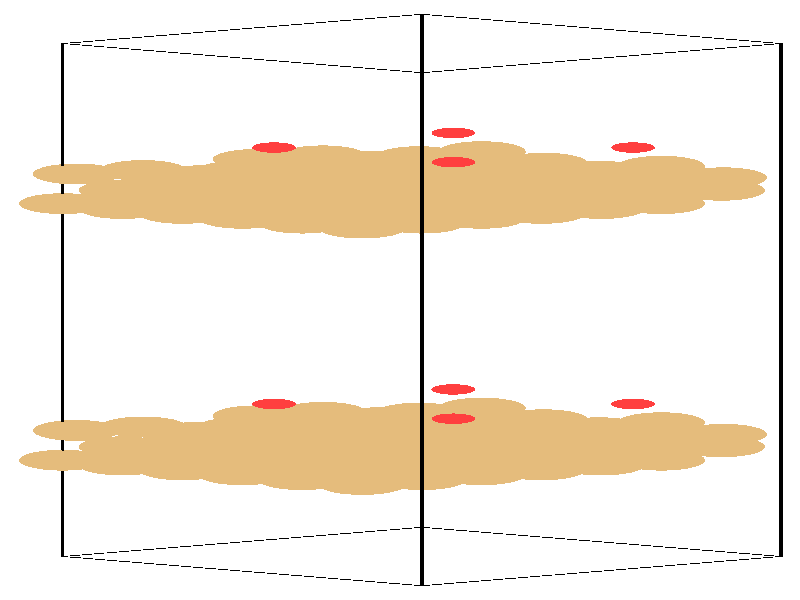 #include "colors.inc"
#include "finish.inc"

global_settings {assumed_gamma 1 max_trace_level 6}
background {color White}
camera {orthographic
  right -24.13*x up 76.08*y
  direction 1.00*z
  location <0,0,50.00> look_at <0,0,0>}
light_source {<  2.00,   3.00,  40.00> color White
  area_light <0.70, 0, 0>, <0, 0.70, 0>, 3, 3
  adaptive 1 jitter}

#declare simple = finish {phong 0.7}
#declare pale = finish {ambient .5 diffuse .85 roughness .001 specular 0.200 }
#declare intermediate = finish {ambient 0.3 diffuse 0.6 specular 0.10 roughness 0.04 }
#declare vmd = finish {ambient .0 diffuse .65 phong 0.1 phong_size 40. specular 0.500 }
#declare jmol = finish {ambient .2 diffuse .6 specular 1 roughness .001 metallic}
#declare ase2 = finish {ambient 0.05 brilliance 3 diffuse 0.6 metallic specular 0.70 roughness 0.04 reflection 0.15}
#declare ase3 = finish {ambient .15 brilliance 2 diffuse .6 metallic specular 1. roughness .001 reflection .0}
#declare glass = finish {ambient .05 diffuse .3 specular 1. roughness .001}
#declare glass2 = finish {ambient .0 diffuse .3 specular 1. reflection .25 roughness .001}
#declare Rcell = 0.050;
#declare Rbond = 0.100;

#macro atom(LOC, R, COL, TRANS, FIN)
  sphere{LOC, R texture{pigment{color COL transmit TRANS} finish{FIN}}}
#end
#macro constrain(LOC, R, COL, TRANS FIN)
union{torus{R, Rcell rotate 45*z texture{pigment{color COL transmit TRANS} finish{FIN}}}
      torus{R, Rcell rotate -45*z texture{pigment{color COL transmit TRANS} finish{FIN}}}
      translate LOC}
#end

cylinder {<-10.17, -32.52, -33.83>, <  0.66, -36.23, -23.65>, Rcell pigment {Black}}
cylinder {<  0.66, -28.82, -44.00>, < 11.49, -32.52, -33.83>, Rcell pigment {Black}}
cylinder {<  0.66,  36.23, -20.33>, < 11.49,  32.52, -10.15>, Rcell pigment {Black}}
cylinder {<-10.17,  32.52, -10.15>, <  0.66,  28.82,   0.03>, Rcell pigment {Black}}
cylinder {<-10.17, -32.52, -33.83>, <  0.66, -28.82, -44.00>, Rcell pigment {Black}}
cylinder {<  0.66, -36.23, -23.65>, < 11.49, -32.52, -33.83>, Rcell pigment {Black}}
cylinder {<  0.66,  28.82,   0.03>, < 11.49,  32.52, -10.15>, Rcell pigment {Black}}
cylinder {<-10.17,  32.52, -10.15>, <  0.66,  36.23, -20.33>, Rcell pigment {Black}}
cylinder {<-10.17, -32.52, -33.83>, <-10.17,  32.52, -10.15>, Rcell pigment {Black}}
cylinder {<  0.66, -36.23, -23.65>, <  0.66,  28.82,   0.03>, Rcell pigment {Black}}
cylinder {< 11.49, -32.52, -33.83>, < 11.49,  32.52, -10.15>, Rcell pigment {Black}}
cylinder {<  0.66, -28.82, -44.00>, <  0.66,  36.23, -20.33>, Rcell pigment {Black}}
atom(<-10.17, -20.31, -29.38>, 1.32, rgb <0.78, 0.50, 0.20>, 0.0, ase3) // #0 
atom(< -8.37, -20.92, -27.68>, 1.32, rgb <0.78, 0.50, 0.20>, 0.0, ase3) // #1 
atom(< -6.56, -21.54, -25.99>, 1.32, rgb <0.78, 0.50, 0.20>, 0.0, ase3) // #2 
atom(< -8.37, -19.69, -31.08>, 1.32, rgb <0.78, 0.50, 0.20>, 0.0, ase3) // #3 
atom(< -6.56, -20.31, -29.38>, 1.32, rgb <0.78, 0.50, 0.20>, 0.0, ase3) // #4 
atom(< -4.76, -20.92, -27.68>, 1.32, rgb <0.78, 0.50, 0.20>, 0.0, ase3) // #5 
atom(< -6.56, -19.07, -32.77>, 1.32, rgb <0.78, 0.50, 0.20>, 0.0, ase3) // #6 
atom(< -4.76, -19.69, -31.08>, 1.32, rgb <0.78, 0.50, 0.20>, 0.0, ase3) // #7 
atom(< -2.95, -20.31, -29.38>, 1.32, rgb <0.78, 0.50, 0.20>, 0.0, ase3) // #8 
atom(< -8.37, -18.61, -28.76>, 1.32, rgb <0.78, 0.50, 0.20>, 0.0, ase3) // #9 
atom(< -6.56, -19.23, -27.07>, 1.32, rgb <0.78, 0.50, 0.20>, 0.0, ase3) // #10 
atom(< -4.76, -19.85, -25.37>, 1.32, rgb <0.78, 0.50, 0.20>, 0.0, ase3) // #11 
atom(< -6.56, -17.99, -30.46>, 1.32, rgb <0.78, 0.50, 0.20>, 0.0, ase3) // #12 
atom(< -4.76, -18.61, -28.76>, 1.32, rgb <0.78, 0.50, 0.20>, 0.0, ase3) // #13 
atom(< -2.95, -19.23, -27.07>, 1.32, rgb <0.78, 0.50, 0.20>, 0.0, ase3) // #14 
atom(< -4.76, -17.38, -32.15>, 1.32, rgb <0.78, 0.50, 0.20>, 0.0, ase3) // #15 
atom(< -2.95, -17.99, -30.46>, 1.32, rgb <0.78, 0.50, 0.20>, 0.0, ase3) // #16 
atom(< -1.14, -18.61, -28.76>, 1.32, rgb <0.78, 0.50, 0.20>, 0.0, ase3) // #17 
atom(< -9.75, -16.54, -28.26>, 1.32, rgb <0.78, 0.50, 0.20>, 0.0, ase3) // #18 
atom(<  2.47, -13.71, -36.52>, 1.32, rgb <0.78, 0.50, 0.20>, 0.0, ase3) // #19 
atom(< -6.58, -18.04, -24.80>, 1.32, rgb <0.78, 0.50, 0.20>, 0.0, ase3) // #20 
atom(< -7.75, -16.10, -29.94>, 1.32, rgb <0.78, 0.50, 0.20>, 0.0, ase3) // #21 
atom(< -6.04, -16.77, -27.54>, 1.32, rgb <0.78, 0.50, 0.20>, 0.0, ase3) // #22 
atom(< -4.55, -17.70, -26.16>, 1.32, rgb <0.78, 0.50, 0.20>, 0.0, ase3) // #23 
atom(<  4.34, -18.88, -21.90>, 1.32, rgb <0.78, 0.50, 0.20>, 0.0, ase3) // #24 
atom(< -4.83, -16.19, -30.15>, 1.32, rgb <0.78, 0.50, 0.20>, 0.0, ase3) // #25 
atom(< -3.12, -16.98, -28.27>, 1.32, rgb <0.78, 0.50, 0.20>, 0.0, ase3) // #26 
atom(<  1.61, -11.34, -35.34>, 0.66, rgb <1.00, 0.05, 0.05>, 0.0, ase3) // #27 
atom(< -0.73, -20.56, -26.35>, 0.76, rgb <0.56, 0.56, 0.56>, 0.0, ase3) // #28 
atom(<-10.17,  12.22, -17.54>, 1.32, rgb <0.78, 0.50, 0.20>, 0.0, ase3) // #29 
atom(< -8.37,  11.60, -15.85>, 1.32, rgb <0.78, 0.50, 0.20>, 0.0, ase3) // #30 
atom(< -6.56,  10.98, -14.15>, 1.32, rgb <0.78, 0.50, 0.20>, 0.0, ase3) // #31 
atom(< -8.37,  12.83, -19.24>, 1.32, rgb <0.78, 0.50, 0.20>, 0.0, ase3) // #32 
atom(< -6.56,  12.22, -17.54>, 1.32, rgb <0.78, 0.50, 0.20>, 0.0, ase3) // #33 
atom(< -4.76,  11.60, -15.85>, 1.32, rgb <0.78, 0.50, 0.20>, 0.0, ase3) // #34 
atom(< -6.56,  13.45, -20.93>, 1.32, rgb <0.78, 0.50, 0.20>, 0.0, ase3) // #35 
atom(< -4.76,  12.83, -19.24>, 1.32, rgb <0.78, 0.50, 0.20>, 0.0, ase3) // #36 
atom(< -2.95,  12.22, -17.54>, 1.32, rgb <0.78, 0.50, 0.20>, 0.0, ase3) // #37 
atom(< -8.37,  13.91, -16.92>, 1.32, rgb <0.78, 0.50, 0.20>, 0.0, ase3) // #38 
atom(< -6.56,  13.29, -15.23>, 1.32, rgb <0.78, 0.50, 0.20>, 0.0, ase3) // #39 
atom(< -4.76,  12.68, -13.53>, 1.32, rgb <0.78, 0.50, 0.20>, 0.0, ase3) // #40 
atom(< -6.56,  14.53, -18.62>, 1.32, rgb <0.78, 0.50, 0.20>, 0.0, ase3) // #41 
atom(< -4.76,  13.91, -16.92>, 1.32, rgb <0.78, 0.50, 0.20>, 0.0, ase3) // #42 
atom(< -2.95,  13.29, -15.23>, 1.32, rgb <0.78, 0.50, 0.20>, 0.0, ase3) // #43 
atom(< -4.76,  15.15, -20.32>, 1.32, rgb <0.78, 0.50, 0.20>, 0.0, ase3) // #44 
atom(< -2.95,  14.53, -18.62>, 1.32, rgb <0.78, 0.50, 0.20>, 0.0, ase3) // #45 
atom(< -1.14,  13.91, -16.92>, 1.32, rgb <0.78, 0.50, 0.20>, 0.0, ase3) // #46 
atom(< -9.75,  15.98, -16.42>, 1.32, rgb <0.78, 0.50, 0.20>, 0.0, ase3) // #47 
atom(<  2.47,  18.81, -24.68>, 1.32, rgb <0.78, 0.50, 0.20>, 0.0, ase3) // #48 
atom(< -6.58,  14.49, -12.96>, 1.32, rgb <0.78, 0.50, 0.20>, 0.0, ase3) // #49 
atom(< -7.75,  16.42, -18.10>, 1.32, rgb <0.78, 0.50, 0.20>, 0.0, ase3) // #50 
atom(< -6.04,  15.75, -15.70>, 1.32, rgb <0.78, 0.50, 0.20>, 0.0, ase3) // #51 
atom(< -4.55,  14.82, -14.32>, 1.32, rgb <0.78, 0.50, 0.20>, 0.0, ase3) // #52 
atom(<  4.34,  13.64, -10.06>, 1.32, rgb <0.78, 0.50, 0.20>, 0.0, ase3) // #53 
atom(< -4.83,  16.33, -18.31>, 1.32, rgb <0.78, 0.50, 0.20>, 0.0, ase3) // #54 
atom(< -3.12,  15.54, -16.43>, 1.32, rgb <0.78, 0.50, 0.20>, 0.0, ase3) // #55 
atom(<  1.61,  21.18, -23.50>, 0.66, rgb <1.00, 0.05, 0.05>, 0.0, ase3) // #56 
atom(< -0.73,  11.96, -14.51>, 0.76, rgb <0.56, 0.56, 0.56>, 0.0, ase3) // #57 
atom(< -4.76, -18.45, -34.47>, 1.32, rgb <0.78, 0.50, 0.20>, 0.0, ase3) // #58 
atom(< -2.95, -19.07, -32.77>, 1.32, rgb <0.78, 0.50, 0.20>, 0.0, ase3) // #59 
atom(< -1.15, -19.69, -31.08>, 1.32, rgb <0.78, 0.50, 0.20>, 0.0, ase3) // #60 
atom(< -2.95, -17.84, -36.16>, 1.32, rgb <0.78, 0.50, 0.20>, 0.0, ase3) // #61 
atom(< -1.15, -18.45, -34.47>, 1.32, rgb <0.78, 0.50, 0.20>, 0.0, ase3) // #62 
atom(<  0.66, -19.07, -32.77>, 1.32, rgb <0.78, 0.50, 0.20>, 0.0, ase3) // #63 
atom(< -1.15, -17.22, -37.86>, 1.32, rgb <0.78, 0.50, 0.20>, 0.0, ase3) // #64 
atom(<  0.66, -17.84, -36.16>, 1.32, rgb <0.78, 0.50, 0.20>, 0.0, ase3) // #65 
atom(<  2.46, -18.45, -34.47>, 1.32, rgb <0.78, 0.50, 0.20>, 0.0, ase3) // #66 
atom(< -2.95, -16.76, -33.85>, 1.32, rgb <0.78, 0.50, 0.20>, 0.0, ase3) // #67 
atom(< -1.15, -17.38, -32.15>, 1.32, rgb <0.78, 0.50, 0.20>, 0.0, ase3) // #68 
atom(<  0.66, -17.99, -30.46>, 1.32, rgb <0.78, 0.50, 0.20>, 0.0, ase3) // #69 
atom(< -1.15, -16.14, -35.55>, 1.32, rgb <0.78, 0.50, 0.20>, 0.0, ase3) // #70 
atom(<  0.66, -16.76, -33.85>, 1.32, rgb <0.78, 0.50, 0.20>, 0.0, ase3) // #71 
atom(<  2.46, -17.38, -32.15>, 1.32, rgb <0.78, 0.50, 0.20>, 0.0, ase3) // #72 
atom(<  0.66, -15.52, -37.24>, 1.32, rgb <0.78, 0.50, 0.20>, 0.0, ase3) // #73 
atom(<  2.46, -16.14, -35.55>, 1.32, rgb <0.78, 0.50, 0.20>, 0.0, ase3) // #74 
atom(<  4.27, -16.76, -33.85>, 1.32, rgb <0.78, 0.50, 0.20>, 0.0, ase3) // #75 
atom(< -4.33, -14.69, -33.35>, 1.32, rgb <0.78, 0.50, 0.20>, 0.0, ase3) // #76 
atom(< -2.95, -15.56, -31.43>, 1.32, rgb <0.78, 0.50, 0.20>, 0.0, ase3) // #77 
atom(< -1.16, -16.18, -29.88>, 1.32, rgb <0.78, 0.50, 0.20>, 0.0, ase3) // #78 
atom(< -2.33, -14.25, -35.03>, 1.32, rgb <0.78, 0.50, 0.20>, 0.0, ase3) // #79 
atom(< -0.62, -14.92, -32.63>, 1.32, rgb <0.78, 0.50, 0.20>, 0.0, ase3) // #80 
atom(<  0.87, -15.85, -31.25>, 1.32, rgb <0.78, 0.50, 0.20>, 0.0, ase3) // #81 
atom(<  9.75, -17.03, -26.99>, 1.32, rgb <0.78, 0.50, 0.20>, 0.0, ase3) // #82 
atom(<  0.58, -14.34, -35.24>, 1.32, rgb <0.78, 0.50, 0.20>, 0.0, ase3) // #83 
atom(<  2.30, -15.13, -33.36>, 1.32, rgb <0.78, 0.50, 0.20>, 0.0, ase3) // #84 
atom(< -3.80, -13.19, -30.25>, 0.66, rgb <1.00, 0.05, 0.05>, 0.0, ase3) // #85 
atom(<  4.68, -18.71, -31.44>, 0.76, rgb <0.56, 0.56, 0.56>, 0.0, ase3) // #86 
atom(< -4.76,  14.07, -22.63>, 1.32, rgb <0.78, 0.50, 0.20>, 0.0, ase3) // #87 
atom(< -2.95,  13.45, -20.93>, 1.32, rgb <0.78, 0.50, 0.20>, 0.0, ase3) // #88 
atom(< -1.15,  12.83, -19.24>, 1.32, rgb <0.78, 0.50, 0.20>, 0.0, ase3) // #89 
atom(< -2.95,  14.69, -24.33>, 1.32, rgb <0.78, 0.50, 0.20>, 0.0, ase3) // #90 
atom(< -1.15,  14.07, -22.63>, 1.32, rgb <0.78, 0.50, 0.20>, 0.0, ase3) // #91 
atom(<  0.66,  13.45, -20.93>, 1.32, rgb <0.78, 0.50, 0.20>, 0.0, ase3) // #92 
atom(< -1.15,  15.30, -26.02>, 1.32, rgb <0.78, 0.50, 0.20>, 0.0, ase3) // #93 
atom(<  0.66,  14.69, -24.33>, 1.32, rgb <0.78, 0.50, 0.20>, 0.0, ase3) // #94 
atom(<  2.46,  14.07, -22.63>, 1.32, rgb <0.78, 0.50, 0.20>, 0.0, ase3) // #95 
atom(< -2.95,  15.76, -22.01>, 1.32, rgb <0.78, 0.50, 0.20>, 0.0, ase3) // #96 
atom(< -1.15,  15.15, -20.32>, 1.32, rgb <0.78, 0.50, 0.20>, 0.0, ase3) // #97 
atom(<  0.66,  14.53, -18.62>, 1.32, rgb <0.78, 0.50, 0.20>, 0.0, ase3) // #98 
atom(< -1.15,  16.38, -23.71>, 1.32, rgb <0.78, 0.50, 0.20>, 0.0, ase3) // #99 
atom(<  0.66,  15.76, -22.01>, 1.32, rgb <0.78, 0.50, 0.20>, 0.0, ase3) // #100 
atom(<  2.46,  15.15, -20.32>, 1.32, rgb <0.78, 0.50, 0.20>, 0.0, ase3) // #101 
atom(<  0.66,  17.00, -25.41>, 1.32, rgb <0.78, 0.50, 0.20>, 0.0, ase3) // #102 
atom(<  2.46,  16.38, -23.71>, 1.32, rgb <0.78, 0.50, 0.20>, 0.0, ase3) // #103 
atom(<  4.27,  15.76, -22.01>, 1.32, rgb <0.78, 0.50, 0.20>, 0.0, ase3) // #104 
atom(< -4.33,  17.83, -21.51>, 1.32, rgb <0.78, 0.50, 0.20>, 0.0, ase3) // #105 
atom(< -2.95,  16.96, -19.59>, 1.32, rgb <0.78, 0.50, 0.20>, 0.0, ase3) // #106 
atom(< -1.16,  16.34, -18.05>, 1.32, rgb <0.78, 0.50, 0.20>, 0.0, ase3) // #107 
atom(< -2.33,  18.28, -23.19>, 1.32, rgb <0.78, 0.50, 0.20>, 0.0, ase3) // #108 
atom(< -0.62,  17.61, -20.79>, 1.32, rgb <0.78, 0.50, 0.20>, 0.0, ase3) // #109 
atom(<  0.87,  16.68, -19.41>, 1.32, rgb <0.78, 0.50, 0.20>, 0.0, ase3) // #110 
atom(<  9.75,  15.50, -15.15>, 1.32, rgb <0.78, 0.50, 0.20>, 0.0, ase3) // #111 
atom(<  0.58,  18.18, -23.40>, 1.32, rgb <0.78, 0.50, 0.20>, 0.0, ase3) // #112 
atom(<  2.30,  17.39, -21.52>, 1.32, rgb <0.78, 0.50, 0.20>, 0.0, ase3) // #113 
atom(< -3.80,  19.33, -18.41>, 0.66, rgb <1.00, 0.05, 0.05>, 0.0, ase3) // #114 
atom(<  4.68,  13.81, -19.60>, 0.76, rgb <0.56, 0.56, 0.56>, 0.0, ase3) // #115 
atom(< -4.76, -22.16, -24.29>, 1.32, rgb <0.78, 0.50, 0.20>, 0.0, ase3) // #116 
atom(< -2.95, -22.78, -22.59>, 1.32, rgb <0.78, 0.50, 0.20>, 0.0, ase3) // #117 
atom(< -1.14, -23.39, -20.90>, 1.32, rgb <0.78, 0.50, 0.20>, 0.0, ase3) // #118 
atom(< -2.95, -21.54, -25.99>, 1.32, rgb <0.78, 0.50, 0.20>, 0.0, ase3) // #119 
atom(< -1.15, -22.16, -24.29>, 1.32, rgb <0.78, 0.50, 0.20>, 0.0, ase3) // #120 
atom(<  0.66, -22.78, -22.59>, 1.32, rgb <0.78, 0.50, 0.20>, 0.0, ase3) // #121 
atom(< -1.15, -20.92, -27.68>, 1.32, rgb <0.78, 0.50, 0.20>, 0.0, ase3) // #122 
atom(<  0.66, -21.54, -25.99>, 1.32, rgb <0.78, 0.50, 0.20>, 0.0, ase3) // #123 
atom(<  2.46, -22.16, -24.29>, 1.32, rgb <0.78, 0.50, 0.20>, 0.0, ase3) // #124 
atom(< -2.95, -20.46, -23.67>, 1.32, rgb <0.78, 0.50, 0.20>, 0.0, ase3) // #125 
atom(< -1.15, -21.08, -21.98>, 1.32, rgb <0.78, 0.50, 0.20>, 0.0, ase3) // #126 
atom(<  0.66, -21.70, -20.28>, 1.32, rgb <0.78, 0.50, 0.20>, 0.0, ase3) // #127 
atom(< -1.15, -19.85, -25.37>, 1.32, rgb <0.78, 0.50, 0.20>, 0.0, ase3) // #128 
atom(<  0.66, -20.46, -23.67>, 1.32, rgb <0.78, 0.50, 0.20>, 0.0, ase3) // #129 
atom(<  2.46, -21.08, -21.98>, 1.32, rgb <0.78, 0.50, 0.20>, 0.0, ase3) // #130 
atom(<  0.66, -19.23, -27.07>, 1.32, rgb <0.78, 0.50, 0.20>, 0.0, ase3) // #131 
atom(<  2.46, -19.85, -25.37>, 1.32, rgb <0.78, 0.50, 0.20>, 0.0, ase3) // #132 
atom(<  4.27, -20.46, -23.67>, 1.32, rgb <0.78, 0.50, 0.20>, 0.0, ase3) // #133 
atom(< -4.33, -18.39, -23.17>, 1.32, rgb <0.78, 0.50, 0.20>, 0.0, ase3) // #134 
atom(<  7.88, -15.56, -31.43>, 1.32, rgb <0.78, 0.50, 0.20>, 0.0, ase3) // #135 
atom(< -1.16, -19.89, -19.71>, 1.32, rgb <0.78, 0.50, 0.20>, 0.0, ase3) // #136 
atom(< -2.33, -17.95, -24.85>, 1.32, rgb <0.78, 0.50, 0.20>, 0.0, ase3) // #137 
atom(< -0.62, -18.62, -22.45>, 1.32, rgb <0.78, 0.50, 0.20>, 0.0, ase3) // #138 
atom(<  0.87, -19.55, -21.07>, 1.32, rgb <0.78, 0.50, 0.20>, 0.0, ase3) // #139 
atom(< -1.08, -17.03, -26.99>, 1.32, rgb <0.78, 0.50, 0.20>, 0.0, ase3) // #140 
atom(<  0.58, -18.05, -25.06>, 1.32, rgb <0.78, 0.50, 0.20>, 0.0, ase3) // #141 
atom(<  2.30, -18.83, -23.18>, 1.32, rgb <0.78, 0.50, 0.20>, 0.0, ase3) // #142 
atom(<  7.03, -13.19, -30.25>, 0.66, rgb <1.00, 0.05, 0.05>, 0.0, ase3) // #143 
atom(< -6.15, -18.71, -31.44>, 0.76, rgb <0.56, 0.56, 0.56>, 0.0, ase3) // #144 
atom(< -4.76,  10.36, -12.45>, 1.32, rgb <0.78, 0.50, 0.20>, 0.0, ase3) // #145 
atom(< -2.95,   9.75, -10.76>, 1.32, rgb <0.78, 0.50, 0.20>, 0.0, ase3) // #146 
atom(< -1.14,   9.13,  -9.06>, 1.32, rgb <0.78, 0.50, 0.20>, 0.0, ase3) // #147 
atom(< -2.95,  10.98, -14.15>, 1.32, rgb <0.78, 0.50, 0.20>, 0.0, ase3) // #148 
atom(< -1.15,  10.36, -12.45>, 1.32, rgb <0.78, 0.50, 0.20>, 0.0, ase3) // #149 
atom(<  0.66,   9.75, -10.76>, 1.32, rgb <0.78, 0.50, 0.20>, 0.0, ase3) // #150 
atom(< -1.15,  11.60, -15.85>, 1.32, rgb <0.78, 0.50, 0.20>, 0.0, ase3) // #151 
atom(<  0.66,  10.98, -14.15>, 1.32, rgb <0.78, 0.50, 0.20>, 0.0, ase3) // #152 
atom(<  2.46,  10.36, -12.45>, 1.32, rgb <0.78, 0.50, 0.20>, 0.0, ase3) // #153 
atom(< -2.95,  12.06, -11.84>, 1.32, rgb <0.78, 0.50, 0.20>, 0.0, ase3) // #154 
atom(< -1.15,  11.44, -10.14>, 1.32, rgb <0.78, 0.50, 0.20>, 0.0, ase3) // #155 
atom(<  0.66,  10.83,  -8.44>, 1.32, rgb <0.78, 0.50, 0.20>, 0.0, ase3) // #156 
atom(< -1.15,  12.68, -13.53>, 1.32, rgb <0.78, 0.50, 0.20>, 0.0, ase3) // #157 
atom(<  0.66,  12.06, -11.84>, 1.32, rgb <0.78, 0.50, 0.20>, 0.0, ase3) // #158 
atom(<  2.46,  11.44, -10.14>, 1.32, rgb <0.78, 0.50, 0.20>, 0.0, ase3) // #159 
atom(<  0.66,  13.29, -15.23>, 1.32, rgb <0.78, 0.50, 0.20>, 0.0, ase3) // #160 
atom(<  2.46,  12.68, -13.53>, 1.32, rgb <0.78, 0.50, 0.20>, 0.0, ase3) // #161 
atom(<  4.27,  12.06, -11.84>, 1.32, rgb <0.78, 0.50, 0.20>, 0.0, ase3) // #162 
atom(< -4.33,  14.13, -11.33>, 1.32, rgb <0.78, 0.50, 0.20>, 0.0, ase3) // #163 
atom(<  7.88,  16.96, -19.59>, 1.32, rgb <0.78, 0.50, 0.20>, 0.0, ase3) // #164 
atom(< -1.16,  12.63,  -7.87>, 1.32, rgb <0.78, 0.50, 0.20>, 0.0, ase3) // #165 
atom(< -2.33,  14.57, -13.01>, 1.32, rgb <0.78, 0.50, 0.20>, 0.0, ase3) // #166 
atom(< -0.62,  13.90, -10.61>, 1.32, rgb <0.78, 0.50, 0.20>, 0.0, ase3) // #167 
atom(<  0.87,  12.97,  -9.24>, 1.32, rgb <0.78, 0.50, 0.20>, 0.0, ase3) // #168 
atom(< -1.08,  15.50, -15.15>, 1.32, rgb <0.78, 0.50, 0.20>, 0.0, ase3) // #169 
atom(<  0.58,  14.48, -13.22>, 1.32, rgb <0.78, 0.50, 0.20>, 0.0, ase3) // #170 
atom(<  2.30,  13.69, -11.35>, 1.32, rgb <0.78, 0.50, 0.20>, 0.0, ase3) // #171 
atom(<  7.03,  19.33, -18.41>, 0.66, rgb <1.00, 0.05, 0.05>, 0.0, ase3) // #172 
atom(< -6.15,  13.81, -19.60>, 0.76, rgb <0.56, 0.56, 0.56>, 0.0, ase3) // #173 
atom(<  0.66, -20.31, -29.38>, 1.32, rgb <0.78, 0.50, 0.20>, 0.0, ase3) // #174 
atom(<  2.46, -20.92, -27.68>, 1.32, rgb <0.78, 0.50, 0.20>, 0.0, ase3) // #175 
atom(<  4.27, -21.54, -25.99>, 1.32, rgb <0.78, 0.50, 0.20>, 0.0, ase3) // #176 
atom(<  2.46, -19.69, -31.08>, 1.32, rgb <0.78, 0.50, 0.20>, 0.0, ase3) // #177 
atom(<  4.27, -20.31, -29.38>, 1.32, rgb <0.78, 0.50, 0.20>, 0.0, ase3) // #178 
atom(<  6.07, -20.92, -27.68>, 1.32, rgb <0.78, 0.50, 0.20>, 0.0, ase3) // #179 
atom(<  4.27, -19.07, -32.77>, 1.32, rgb <0.78, 0.50, 0.20>, 0.0, ase3) // #180 
atom(<  6.07, -19.69, -31.08>, 1.32, rgb <0.78, 0.50, 0.20>, 0.0, ase3) // #181 
atom(<  7.88, -20.31, -29.38>, 1.32, rgb <0.78, 0.50, 0.20>, 0.0, ase3) // #182 
atom(<  2.46, -18.61, -28.76>, 1.32, rgb <0.78, 0.50, 0.20>, 0.0, ase3) // #183 
atom(<  4.27, -19.23, -27.07>, 1.32, rgb <0.78, 0.50, 0.20>, 0.0, ase3) // #184 
atom(<  6.07, -19.85, -25.37>, 1.32, rgb <0.78, 0.50, 0.20>, 0.0, ase3) // #185 
atom(<  4.27, -17.99, -30.46>, 1.32, rgb <0.78, 0.50, 0.20>, 0.0, ase3) // #186 
atom(<  6.07, -18.61, -28.76>, 1.32, rgb <0.78, 0.50, 0.20>, 0.0, ase3) // #187 
atom(<  7.88, -19.23, -27.07>, 1.32, rgb <0.78, 0.50, 0.20>, 0.0, ase3) // #188 
atom(<  6.07, -17.38, -32.15>, 1.32, rgb <0.78, 0.50, 0.20>, 0.0, ase3) // #189 
atom(<  7.88, -17.99, -30.46>, 1.32, rgb <0.78, 0.50, 0.20>, 0.0, ase3) // #190 
atom(<  9.69, -18.61, -28.76>, 1.32, rgb <0.78, 0.50, 0.20>, 0.0, ase3) // #191 
atom(<  1.08, -16.54, -28.26>, 1.32, rgb <0.78, 0.50, 0.20>, 0.0, ase3) // #192 
atom(<  2.47, -17.41, -26.34>, 1.32, rgb <0.78, 0.50, 0.20>, 0.0, ase3) // #193 
atom(<  4.25, -18.04, -24.80>, 1.32, rgb <0.78, 0.50, 0.20>, 0.0, ase3) // #194 
atom(<  3.08, -16.10, -29.94>, 1.32, rgb <0.78, 0.50, 0.20>, 0.0, ase3) // #195 
atom(<  4.79, -16.77, -27.54>, 1.32, rgb <0.78, 0.50, 0.20>, 0.0, ase3) // #196 
atom(<  6.28, -17.70, -26.16>, 1.32, rgb <0.78, 0.50, 0.20>, 0.0, ase3) // #197 
atom(<  4.34, -15.18, -32.07>, 1.32, rgb <0.78, 0.50, 0.20>, 0.0, ase3) // #198 
atom(<  6.00, -16.19, -30.15>, 1.32, rgb <0.78, 0.50, 0.20>, 0.0, ase3) // #199 
atom(<  7.71, -16.98, -28.27>, 1.32, rgb <0.78, 0.50, 0.20>, 0.0, ase3) // #200 
atom(<  1.61, -15.05, -25.16>, 0.66, rgb <1.00, 0.05, 0.05>, 0.0, ase3) // #201 
atom(< -0.73, -16.86, -36.52>, 0.76, rgb <0.56, 0.56, 0.56>, 0.0, ase3) // #202 
atom(<  0.66,  12.22, -17.54>, 1.32, rgb <0.78, 0.50, 0.20>, 0.0, ase3) // #203 
atom(<  2.46,  11.60, -15.85>, 1.32, rgb <0.78, 0.50, 0.20>, 0.0, ase3) // #204 
atom(<  4.27,  10.98, -14.15>, 1.32, rgb <0.78, 0.50, 0.20>, 0.0, ase3) // #205 
atom(<  2.46,  12.83, -19.24>, 1.32, rgb <0.78, 0.50, 0.20>, 0.0, ase3) // #206 
atom(<  4.27,  12.22, -17.54>, 1.32, rgb <0.78, 0.50, 0.20>, 0.0, ase3) // #207 
atom(<  6.07,  11.60, -15.85>, 1.32, rgb <0.78, 0.50, 0.20>, 0.0, ase3) // #208 
atom(<  4.27,  13.45, -20.93>, 1.32, rgb <0.78, 0.50, 0.20>, 0.0, ase3) // #209 
atom(<  6.07,  12.83, -19.24>, 1.32, rgb <0.78, 0.50, 0.20>, 0.0, ase3) // #210 
atom(<  7.88,  12.22, -17.54>, 1.32, rgb <0.78, 0.50, 0.20>, 0.0, ase3) // #211 
atom(<  2.46,  13.91, -16.92>, 1.32, rgb <0.78, 0.50, 0.20>, 0.0, ase3) // #212 
atom(<  4.27,  13.29, -15.23>, 1.32, rgb <0.78, 0.50, 0.20>, 0.0, ase3) // #213 
atom(<  6.07,  12.68, -13.53>, 1.32, rgb <0.78, 0.50, 0.20>, 0.0, ase3) // #214 
atom(<  4.27,  14.53, -18.62>, 1.32, rgb <0.78, 0.50, 0.20>, 0.0, ase3) // #215 
atom(<  6.07,  13.91, -16.92>, 1.32, rgb <0.78, 0.50, 0.20>, 0.0, ase3) // #216 
atom(<  7.88,  13.29, -15.23>, 1.32, rgb <0.78, 0.50, 0.20>, 0.0, ase3) // #217 
atom(<  6.07,  15.15, -20.32>, 1.32, rgb <0.78, 0.50, 0.20>, 0.0, ase3) // #218 
atom(<  7.88,  14.53, -18.62>, 1.32, rgb <0.78, 0.50, 0.20>, 0.0, ase3) // #219 
atom(<  9.69,  13.91, -16.92>, 1.32, rgb <0.78, 0.50, 0.20>, 0.0, ase3) // #220 
atom(<  1.08,  15.98, -16.42>, 1.32, rgb <0.78, 0.50, 0.20>, 0.0, ase3) // #221 
atom(<  2.47,  15.11, -14.50>, 1.32, rgb <0.78, 0.50, 0.20>, 0.0, ase3) // #222 
atom(<  4.25,  14.49, -12.96>, 1.32, rgb <0.78, 0.50, 0.20>, 0.0, ase3) // #223 
atom(<  3.08,  16.42, -18.10>, 1.32, rgb <0.78, 0.50, 0.20>, 0.0, ase3) // #224 
atom(<  4.79,  15.75, -15.70>, 1.32, rgb <0.78, 0.50, 0.20>, 0.0, ase3) // #225 
atom(<  6.28,  14.82, -14.32>, 1.32, rgb <0.78, 0.50, 0.20>, 0.0, ase3) // #226 
atom(<  4.34,  17.35, -20.24>, 1.32, rgb <0.78, 0.50, 0.20>, 0.0, ase3) // #227 
atom(<  6.00,  16.33, -18.31>, 1.32, rgb <0.78, 0.50, 0.20>, 0.0, ase3) // #228 
atom(<  7.71,  15.54, -16.43>, 1.32, rgb <0.78, 0.50, 0.20>, 0.0, ase3) // #229 
atom(<  1.61,  17.48, -13.33>, 0.66, rgb <1.00, 0.05, 0.05>, 0.0, ase3) // #230 
atom(< -0.73,  15.67, -24.69>, 0.76, rgb <0.56, 0.56, 0.56>, 0.0, ase3) // #231 
